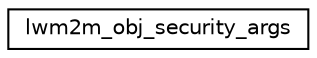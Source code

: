 digraph "Graphical Class Hierarchy"
{
 // LATEX_PDF_SIZE
  edge [fontname="Helvetica",fontsize="10",labelfontname="Helvetica",labelfontsize="10"];
  node [fontname="Helvetica",fontsize="10",shape=record];
  rankdir="LR";
  Node0 [label="lwm2m_obj_security_args",height=0.2,width=0.4,color="black", fillcolor="white", style="filled",URL="$structlwm2m__obj__security__args.html",tooltip="Arguments for a new Security object instance creation (lwm2m_object_security_instance_create)."];
}
